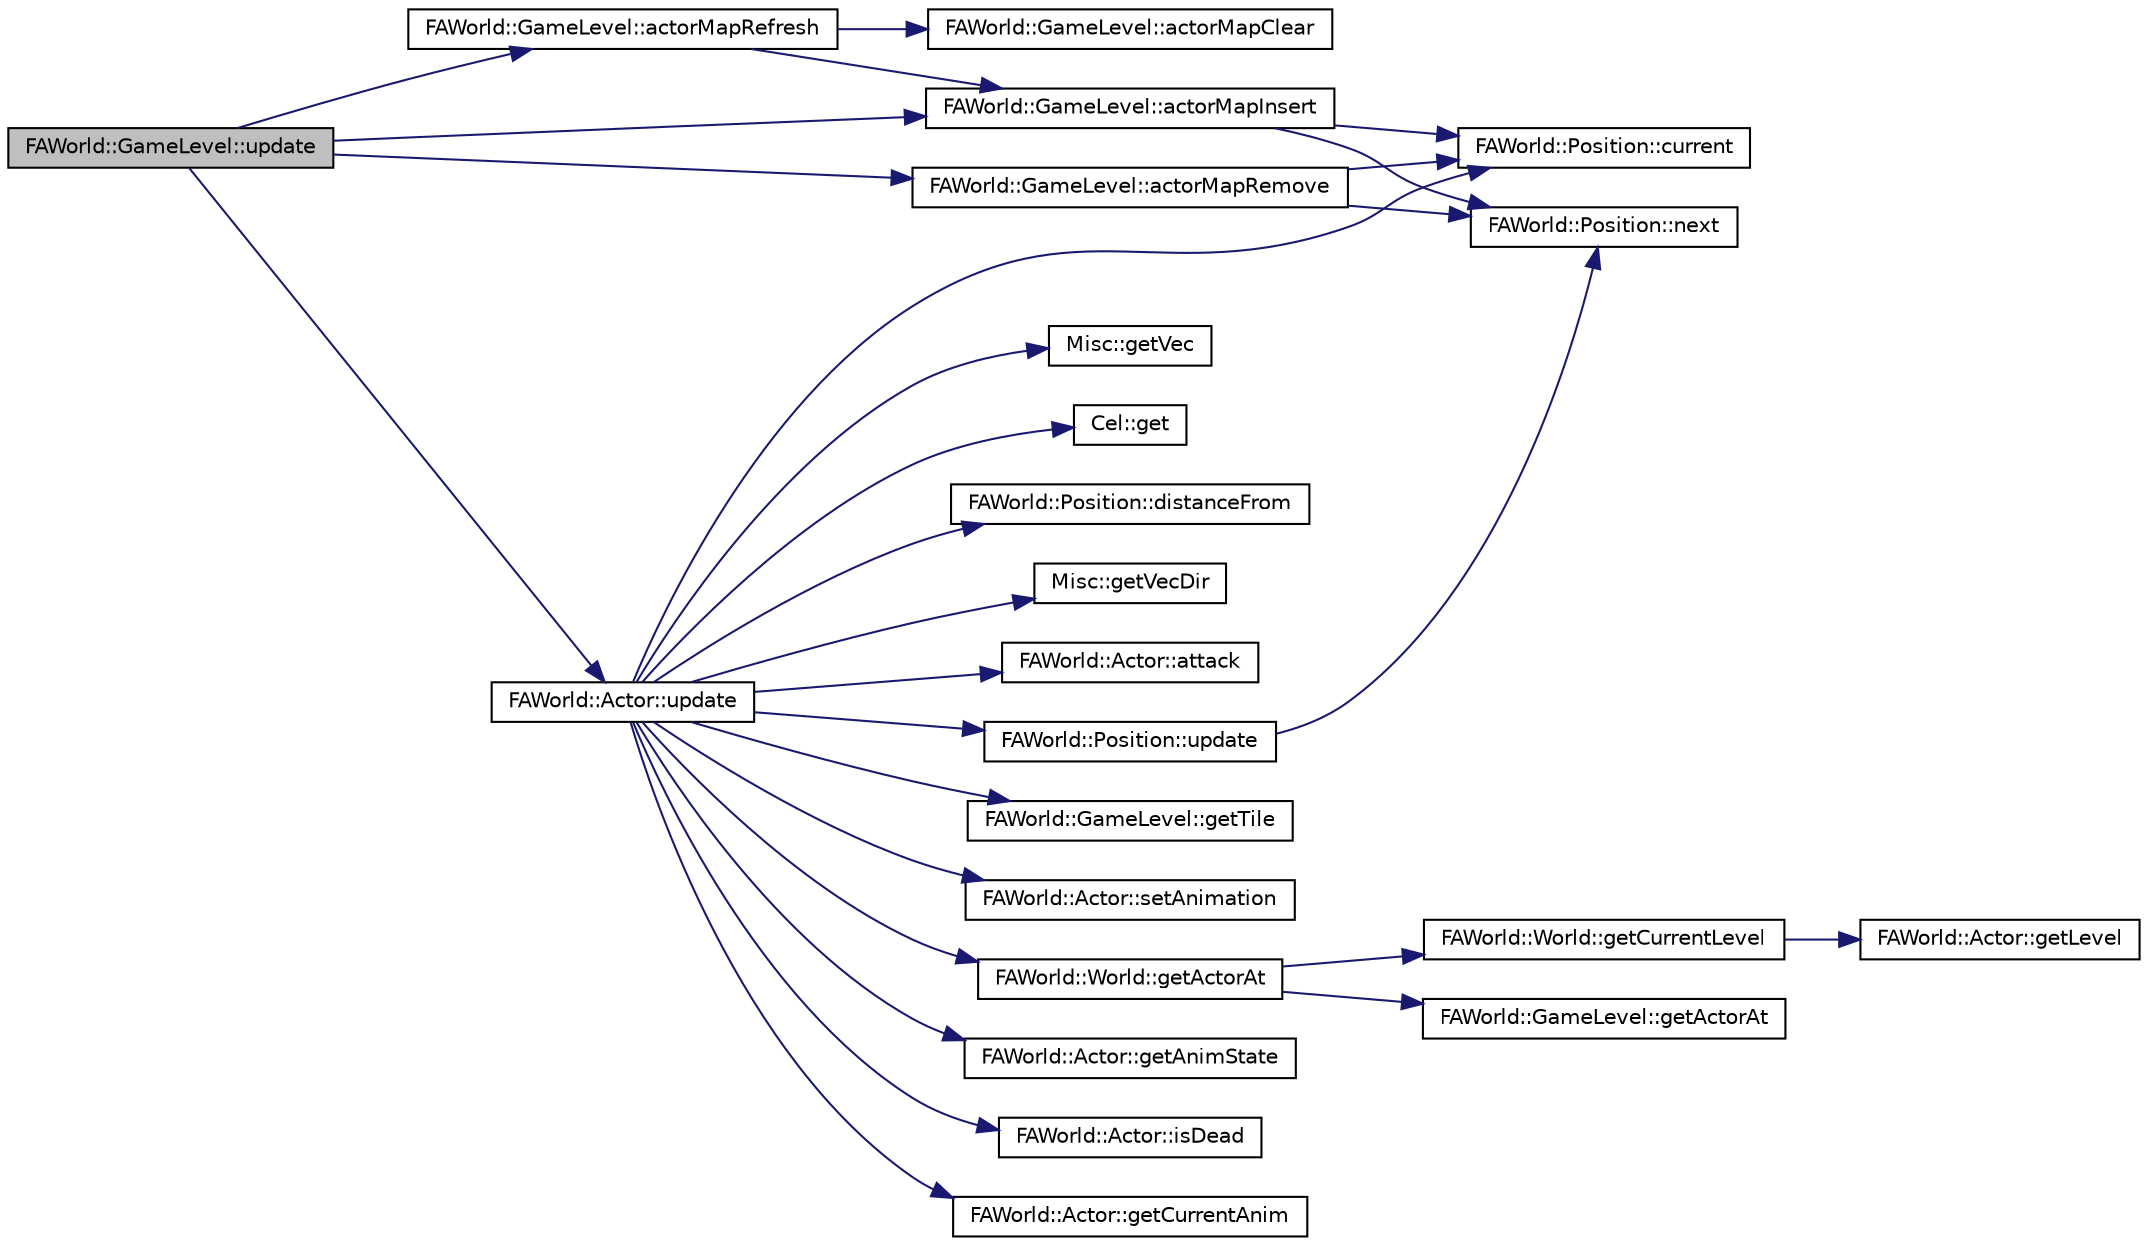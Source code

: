 digraph G
{
  edge [fontname="Helvetica",fontsize="10",labelfontname="Helvetica",labelfontsize="10"];
  node [fontname="Helvetica",fontsize="10",shape=record];
  rankdir="LR";
  Node1 [label="FAWorld::GameLevel::update",height=0.2,width=0.4,color="black", fillcolor="grey75", style="filled" fontcolor="black"];
  Node1 -> Node2 [color="midnightblue",fontsize="10",style="solid",fontname="Helvetica"];
  Node2 [label="FAWorld::GameLevel::actorMapRemove",height=0.2,width=0.4,color="black", fillcolor="white", style="filled",URL="$class_f_a_world_1_1_game_level.html#ac468fcf7f924e14fb12f053b013a22ae"];
  Node2 -> Node3 [color="midnightblue",fontsize="10",style="solid",fontname="Helvetica"];
  Node3 [label="FAWorld::Position::current",height=0.2,width=0.4,color="black", fillcolor="white", style="filled",URL="$class_f_a_world_1_1_position.html#ad3f6fbf7e42940edc332a296a4c27090",tooltip="where we are coming from"];
  Node2 -> Node4 [color="midnightblue",fontsize="10",style="solid",fontname="Helvetica"];
  Node4 [label="FAWorld::Position::next",height=0.2,width=0.4,color="black", fillcolor="white", style="filled",URL="$class_f_a_world_1_1_position.html#aaab58152fbd29cfde68a7317dad1f83d",tooltip="where we are going to"];
  Node1 -> Node5 [color="midnightblue",fontsize="10",style="solid",fontname="Helvetica"];
  Node5 [label="FAWorld::Actor::update",height=0.2,width=0.4,color="black", fillcolor="white", style="filled",URL="$class_f_a_world_1_1_actor.html#a210d7366b718ee9366442a98f940d083"];
  Node5 -> Node6 [color="midnightblue",fontsize="10",style="solid",fontname="Helvetica"];
  Node6 [label="FAWorld::Actor::getAnimState",height=0.2,width=0.4,color="black", fillcolor="white", style="filled",URL="$class_f_a_world_1_1_actor.html#af9dbee7f6987ffae1a1698434367057f"];
  Node5 -> Node7 [color="midnightblue",fontsize="10",style="solid",fontname="Helvetica"];
  Node7 [label="FAWorld::Actor::isDead",height=0.2,width=0.4,color="black", fillcolor="white", style="filled",URL="$class_f_a_world_1_1_actor.html#a13d3e583e0c9018af8482d0f3623748d"];
  Node5 -> Node8 [color="midnightblue",fontsize="10",style="solid",fontname="Helvetica"];
  Node8 [label="FAWorld::Actor::getCurrentAnim",height=0.2,width=0.4,color="black", fillcolor="white", style="filled",URL="$class_f_a_world_1_1_actor.html#ab0f672a764dbd1aa2854eff81e45f78e"];
  Node5 -> Node3 [color="midnightblue",fontsize="10",style="solid",fontname="Helvetica"];
  Node5 -> Node9 [color="midnightblue",fontsize="10",style="solid",fontname="Helvetica"];
  Node9 [label="Misc::getVec",height=0.2,width=0.4,color="black", fillcolor="white", style="filled",URL="$namespace_misc.html#a501bcdb31f2fadaf6e4c7ea3db7b5d69"];
  Node5 -> Node10 [color="midnightblue",fontsize="10",style="solid",fontname="Helvetica"];
  Node10 [label="Cel::get",height=0.2,width=0.4,color="black", fillcolor="white", style="filled",URL="$namespace_cel.html#a4e01b99470fde6ba49817d25dc1e2bc6"];
  Node5 -> Node11 [color="midnightblue",fontsize="10",style="solid",fontname="Helvetica"];
  Node11 [label="FAWorld::Position::distanceFrom",height=0.2,width=0.4,color="black", fillcolor="white", style="filled",URL="$class_f_a_world_1_1_position.html#ac5087eb57c5012a8d5cf85feab4b2a26"];
  Node5 -> Node12 [color="midnightblue",fontsize="10",style="solid",fontname="Helvetica"];
  Node12 [label="Misc::getVecDir",height=0.2,width=0.4,color="black", fillcolor="white", style="filled",URL="$namespace_misc.html#a146231bea9c51a041c24dec11383e81c"];
  Node5 -> Node13 [color="midnightblue",fontsize="10",style="solid",fontname="Helvetica"];
  Node13 [label="FAWorld::Position::update",height=0.2,width=0.4,color="black", fillcolor="white", style="filled",URL="$class_f_a_world_1_1_position.html#ad34a10975af08be2beb527fc2d10d101",tooltip="advances towards mNext"];
  Node13 -> Node4 [color="midnightblue",fontsize="10",style="solid",fontname="Helvetica"];
  Node5 -> Node14 [color="midnightblue",fontsize="10",style="solid",fontname="Helvetica"];
  Node14 [label="FAWorld::Actor::attack",height=0.2,width=0.4,color="black", fillcolor="white", style="filled",URL="$class_f_a_world_1_1_actor.html#a6e2d86d273662e6ea51e1c8f1a9c15cb"];
  Node5 -> Node15 [color="midnightblue",fontsize="10",style="solid",fontname="Helvetica"];
  Node15 [label="FAWorld::World::getActorAt",height=0.2,width=0.4,color="black", fillcolor="white", style="filled",URL="$class_f_a_world_1_1_world.html#a232923bf93809b892f0e295ea678d395"];
  Node15 -> Node16 [color="midnightblue",fontsize="10",style="solid",fontname="Helvetica"];
  Node16 [label="FAWorld::World::getCurrentLevel",height=0.2,width=0.4,color="black", fillcolor="white", style="filled",URL="$class_f_a_world_1_1_world.html#a0cb638b42a04dba460fcaf3e0a261fd9"];
  Node16 -> Node17 [color="midnightblue",fontsize="10",style="solid",fontname="Helvetica"];
  Node17 [label="FAWorld::Actor::getLevel",height=0.2,width=0.4,color="black", fillcolor="white", style="filled",URL="$class_f_a_world_1_1_actor.html#ac7f3a1a4b5b66da302e257ea3b5c0f58"];
  Node15 -> Node18 [color="midnightblue",fontsize="10",style="solid",fontname="Helvetica"];
  Node18 [label="FAWorld::GameLevel::getActorAt",height=0.2,width=0.4,color="black", fillcolor="white", style="filled",URL="$class_f_a_world_1_1_game_level.html#aae6a0535a7d91a41d9174c5e483f6736"];
  Node5 -> Node19 [color="midnightblue",fontsize="10",style="solid",fontname="Helvetica"];
  Node19 [label="FAWorld::GameLevel::getTile",height=0.2,width=0.4,color="black", fillcolor="white", style="filled",URL="$class_f_a_world_1_1_game_level.html#a77abbe17d598a66968fa502ef9d21a6a"];
  Node5 -> Node20 [color="midnightblue",fontsize="10",style="solid",fontname="Helvetica"];
  Node20 [label="FAWorld::Actor::setAnimation",height=0.2,width=0.4,color="black", fillcolor="white", style="filled",URL="$class_f_a_world_1_1_actor.html#a00af1cf4ccaf76a3cf84dc7ec5ba3390"];
  Node1 -> Node21 [color="midnightblue",fontsize="10",style="solid",fontname="Helvetica"];
  Node21 [label="FAWorld::GameLevel::actorMapInsert",height=0.2,width=0.4,color="black", fillcolor="white", style="filled",URL="$class_f_a_world_1_1_game_level.html#ab00e0f84e8728647d39a7a2f39f08499"];
  Node21 -> Node3 [color="midnightblue",fontsize="10",style="solid",fontname="Helvetica"];
  Node21 -> Node4 [color="midnightblue",fontsize="10",style="solid",fontname="Helvetica"];
  Node1 -> Node22 [color="midnightblue",fontsize="10",style="solid",fontname="Helvetica"];
  Node22 [label="FAWorld::GameLevel::actorMapRefresh",height=0.2,width=0.4,color="black", fillcolor="white", style="filled",URL="$class_f_a_world_1_1_game_level.html#a2355286e79388bc995971ba963924a8d"];
  Node22 -> Node23 [color="midnightblue",fontsize="10",style="solid",fontname="Helvetica"];
  Node23 [label="FAWorld::GameLevel::actorMapClear",height=0.2,width=0.4,color="black", fillcolor="white", style="filled",URL="$class_f_a_world_1_1_game_level.html#a08683ee87bd15235042842ee79e3d179"];
  Node22 -> Node21 [color="midnightblue",fontsize="10",style="solid",fontname="Helvetica"];
}
